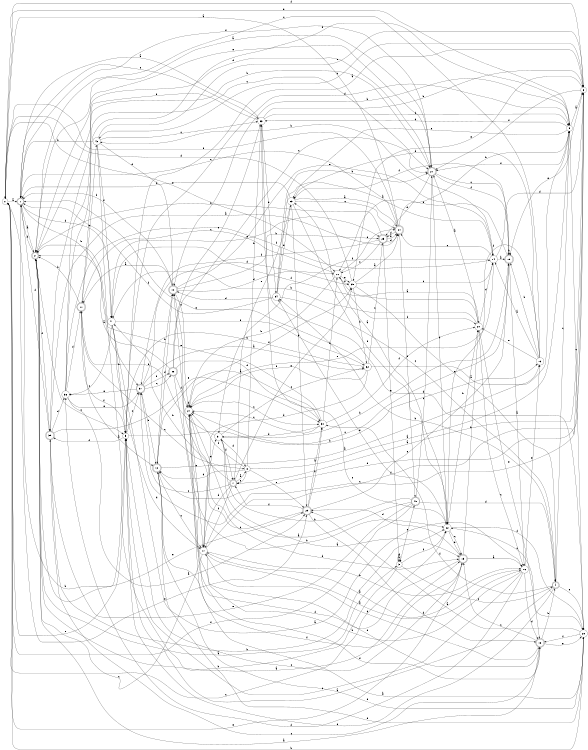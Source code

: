 digraph n35_6 {
__start0 [label="" shape="none"];

rankdir=LR;
size="8,5";

s0 [style="filled", color="black", fillcolor="white" shape="circle", label="0"];
s1 [style="rounded,filled", color="black", fillcolor="white" shape="doublecircle", label="1"];
s2 [style="rounded,filled", color="black", fillcolor="white" shape="doublecircle", label="2"];
s3 [style="filled", color="black", fillcolor="white" shape="circle", label="3"];
s4 [style="rounded,filled", color="black", fillcolor="white" shape="doublecircle", label="4"];
s5 [style="filled", color="black", fillcolor="white" shape="circle", label="5"];
s6 [style="filled", color="black", fillcolor="white" shape="circle", label="6"];
s7 [style="rounded,filled", color="black", fillcolor="white" shape="doublecircle", label="7"];
s8 [style="filled", color="black", fillcolor="white" shape="circle", label="8"];
s9 [style="filled", color="black", fillcolor="white" shape="circle", label="9"];
s10 [style="rounded,filled", color="black", fillcolor="white" shape="doublecircle", label="10"];
s11 [style="rounded,filled", color="black", fillcolor="white" shape="doublecircle", label="11"];
s12 [style="rounded,filled", color="black", fillcolor="white" shape="doublecircle", label="12"];
s13 [style="filled", color="black", fillcolor="white" shape="circle", label="13"];
s14 [style="filled", color="black", fillcolor="white" shape="circle", label="14"];
s15 [style="rounded,filled", color="black", fillcolor="white" shape="doublecircle", label="15"];
s16 [style="filled", color="black", fillcolor="white" shape="circle", label="16"];
s17 [style="filled", color="black", fillcolor="white" shape="circle", label="17"];
s18 [style="rounded,filled", color="black", fillcolor="white" shape="doublecircle", label="18"];
s19 [style="rounded,filled", color="black", fillcolor="white" shape="doublecircle", label="19"];
s20 [style="filled", color="black", fillcolor="white" shape="circle", label="20"];
s21 [style="rounded,filled", color="black", fillcolor="white" shape="doublecircle", label="21"];
s22 [style="filled", color="black", fillcolor="white" shape="circle", label="22"];
s23 [style="filled", color="black", fillcolor="white" shape="circle", label="23"];
s24 [style="rounded,filled", color="black", fillcolor="white" shape="doublecircle", label="24"];
s25 [style="rounded,filled", color="black", fillcolor="white" shape="doublecircle", label="25"];
s26 [style="filled", color="black", fillcolor="white" shape="circle", label="26"];
s27 [style="filled", color="black", fillcolor="white" shape="circle", label="27"];
s28 [style="filled", color="black", fillcolor="white" shape="circle", label="28"];
s29 [style="rounded,filled", color="black", fillcolor="white" shape="doublecircle", label="29"];
s30 [style="filled", color="black", fillcolor="white" shape="circle", label="30"];
s31 [style="filled", color="black", fillcolor="white" shape="circle", label="31"];
s32 [style="filled", color="black", fillcolor="white" shape="circle", label="32"];
s33 [style="filled", color="black", fillcolor="white" shape="circle", label="33"];
s34 [style="filled", color="black", fillcolor="white" shape="circle", label="34"];
s35 [style="rounded,filled", color="black", fillcolor="white" shape="doublecircle", label="35"];
s36 [style="filled", color="black", fillcolor="white" shape="circle", label="36"];
s37 [style="rounded,filled", color="black", fillcolor="white" shape="doublecircle", label="37"];
s38 [style="rounded,filled", color="black", fillcolor="white" shape="doublecircle", label="38"];
s39 [style="filled", color="black", fillcolor="white" shape="circle", label="39"];
s40 [style="rounded,filled", color="black", fillcolor="white" shape="doublecircle", label="40"];
s41 [style="filled", color="black", fillcolor="white" shape="circle", label="41"];
s42 [style="filled", color="black", fillcolor="white" shape="circle", label="42"];
s0 -> s1 [label="a"];
s0 -> s5 [label="b"];
s0 -> s22 [label="c"];
s0 -> s9 [label="d"];
s0 -> s26 [label="e"];
s0 -> s6 [label="f"];
s1 -> s2 [label="a"];
s1 -> s37 [label="b"];
s1 -> s33 [label="c"];
s1 -> s41 [label="d"];
s1 -> s29 [label="e"];
s1 -> s21 [label="f"];
s2 -> s3 [label="a"];
s2 -> s1 [label="b"];
s2 -> s5 [label="c"];
s2 -> s21 [label="d"];
s2 -> s29 [label="e"];
s2 -> s35 [label="f"];
s3 -> s3 [label="a"];
s3 -> s2 [label="b"];
s3 -> s4 [label="c"];
s3 -> s3 [label="d"];
s3 -> s40 [label="e"];
s3 -> s22 [label="f"];
s4 -> s5 [label="a"];
s4 -> s34 [label="b"];
s4 -> s9 [label="c"];
s4 -> s5 [label="d"];
s4 -> s28 [label="e"];
s4 -> s30 [label="f"];
s5 -> s6 [label="a"];
s5 -> s13 [label="b"];
s5 -> s37 [label="c"];
s5 -> s9 [label="d"];
s5 -> s0 [label="e"];
s5 -> s35 [label="f"];
s6 -> s7 [label="a"];
s6 -> s42 [label="b"];
s6 -> s37 [label="c"];
s6 -> s12 [label="d"];
s6 -> s39 [label="e"];
s6 -> s21 [label="f"];
s7 -> s8 [label="a"];
s7 -> s41 [label="b"];
s7 -> s37 [label="c"];
s7 -> s17 [label="d"];
s7 -> s39 [label="e"];
s7 -> s17 [label="f"];
s8 -> s9 [label="a"];
s8 -> s33 [label="b"];
s8 -> s7 [label="c"];
s8 -> s12 [label="d"];
s8 -> s29 [label="e"];
s8 -> s27 [label="f"];
s9 -> s6 [label="a"];
s9 -> s10 [label="b"];
s9 -> s28 [label="c"];
s9 -> s33 [label="d"];
s9 -> s23 [label="e"];
s9 -> s21 [label="f"];
s10 -> s11 [label="a"];
s10 -> s25 [label="b"];
s10 -> s27 [label="c"];
s10 -> s26 [label="d"];
s10 -> s14 [label="e"];
s10 -> s1 [label="f"];
s11 -> s12 [label="a"];
s11 -> s2 [label="b"];
s11 -> s8 [label="c"];
s11 -> s9 [label="d"];
s11 -> s42 [label="e"];
s11 -> s5 [label="f"];
s12 -> s13 [label="a"];
s12 -> s10 [label="b"];
s12 -> s17 [label="c"];
s12 -> s10 [label="d"];
s12 -> s28 [label="e"];
s12 -> s19 [label="f"];
s13 -> s14 [label="a"];
s13 -> s15 [label="b"];
s13 -> s2 [label="c"];
s13 -> s23 [label="d"];
s13 -> s20 [label="e"];
s13 -> s22 [label="f"];
s14 -> s15 [label="a"];
s14 -> s42 [label="b"];
s14 -> s24 [label="c"];
s14 -> s6 [label="d"];
s14 -> s27 [label="e"];
s14 -> s31 [label="f"];
s15 -> s16 [label="a"];
s15 -> s15 [label="b"];
s15 -> s27 [label="c"];
s15 -> s26 [label="d"];
s15 -> s6 [label="e"];
s15 -> s23 [label="f"];
s16 -> s17 [label="a"];
s16 -> s27 [label="b"];
s16 -> s5 [label="c"];
s16 -> s18 [label="d"];
s16 -> s13 [label="e"];
s16 -> s36 [label="f"];
s17 -> s16 [label="a"];
s17 -> s16 [label="b"];
s17 -> s2 [label="c"];
s17 -> s18 [label="d"];
s17 -> s31 [label="e"];
s17 -> s6 [label="f"];
s18 -> s2 [label="a"];
s18 -> s4 [label="b"];
s18 -> s19 [label="c"];
s18 -> s17 [label="d"];
s18 -> s28 [label="e"];
s18 -> s27 [label="f"];
s19 -> s16 [label="a"];
s19 -> s20 [label="b"];
s19 -> s5 [label="c"];
s19 -> s29 [label="d"];
s19 -> s0 [label="e"];
s19 -> s10 [label="f"];
s20 -> s21 [label="a"];
s20 -> s41 [label="b"];
s20 -> s16 [label="c"];
s20 -> s14 [label="d"];
s20 -> s18 [label="e"];
s20 -> s41 [label="f"];
s21 -> s2 [label="a"];
s21 -> s22 [label="b"];
s21 -> s15 [label="c"];
s21 -> s25 [label="d"];
s21 -> s2 [label="e"];
s21 -> s15 [label="f"];
s22 -> s23 [label="a"];
s22 -> s20 [label="b"];
s22 -> s19 [label="c"];
s22 -> s19 [label="d"];
s22 -> s34 [label="e"];
s22 -> s28 [label="f"];
s23 -> s24 [label="a"];
s23 -> s29 [label="b"];
s23 -> s24 [label="c"];
s23 -> s1 [label="d"];
s23 -> s7 [label="e"];
s23 -> s22 [label="f"];
s24 -> s0 [label="a"];
s24 -> s9 [label="b"];
s24 -> s1 [label="c"];
s24 -> s25 [label="d"];
s24 -> s40 [label="e"];
s24 -> s0 [label="f"];
s25 -> s24 [label="a"];
s25 -> s2 [label="b"];
s25 -> s26 [label="c"];
s25 -> s24 [label="d"];
s25 -> s3 [label="e"];
s25 -> s37 [label="f"];
s26 -> s20 [label="a"];
s26 -> s27 [label="b"];
s26 -> s11 [label="c"];
s26 -> s24 [label="d"];
s26 -> s39 [label="e"];
s26 -> s20 [label="f"];
s27 -> s28 [label="a"];
s27 -> s27 [label="b"];
s27 -> s30 [label="c"];
s27 -> s19 [label="d"];
s27 -> s17 [label="e"];
s27 -> s39 [label="f"];
s28 -> s29 [label="a"];
s28 -> s0 [label="b"];
s28 -> s22 [label="c"];
s28 -> s33 [label="d"];
s28 -> s12 [label="e"];
s28 -> s18 [label="f"];
s29 -> s30 [label="a"];
s29 -> s30 [label="b"];
s29 -> s10 [label="c"];
s29 -> s18 [label="d"];
s29 -> s15 [label="e"];
s29 -> s7 [label="f"];
s30 -> s12 [label="a"];
s30 -> s26 [label="b"];
s30 -> s27 [label="c"];
s30 -> s31 [label="d"];
s30 -> s2 [label="e"];
s30 -> s20 [label="f"];
s31 -> s19 [label="a"];
s31 -> s15 [label="b"];
s31 -> s32 [label="c"];
s31 -> s8 [label="d"];
s31 -> s11 [label="e"];
s31 -> s7 [label="f"];
s32 -> s9 [label="a"];
s32 -> s5 [label="b"];
s32 -> s25 [label="c"];
s32 -> s17 [label="d"];
s32 -> s1 [label="e"];
s32 -> s27 [label="f"];
s33 -> s1 [label="a"];
s33 -> s6 [label="b"];
s33 -> s22 [label="c"];
s33 -> s34 [label="d"];
s33 -> s35 [label="e"];
s33 -> s9 [label="f"];
s34 -> s14 [label="a"];
s34 -> s21 [label="b"];
s34 -> s4 [label="c"];
s34 -> s10 [label="d"];
s34 -> s23 [label="e"];
s34 -> s1 [label="f"];
s35 -> s24 [label="a"];
s35 -> s22 [label="b"];
s35 -> s18 [label="c"];
s35 -> s36 [label="d"];
s35 -> s30 [label="e"];
s35 -> s1 [label="f"];
s36 -> s29 [label="a"];
s36 -> s21 [label="b"];
s36 -> s21 [label="c"];
s36 -> s11 [label="d"];
s36 -> s37 [label="e"];
s36 -> s14 [label="f"];
s37 -> s32 [label="a"];
s37 -> s12 [label="b"];
s37 -> s38 [label="c"];
s37 -> s39 [label="d"];
s37 -> s36 [label="e"];
s37 -> s38 [label="f"];
s38 -> s2 [label="a"];
s38 -> s22 [label="b"];
s38 -> s21 [label="c"];
s38 -> s30 [label="d"];
s38 -> s33 [label="e"];
s38 -> s27 [label="f"];
s39 -> s24 [label="a"];
s39 -> s32 [label="b"];
s39 -> s14 [label="c"];
s39 -> s0 [label="d"];
s39 -> s4 [label="e"];
s39 -> s26 [label="f"];
s40 -> s27 [label="a"];
s40 -> s31 [label="b"];
s40 -> s21 [label="c"];
s40 -> s4 [label="d"];
s40 -> s35 [label="e"];
s40 -> s0 [label="f"];
s41 -> s16 [label="a"];
s41 -> s5 [label="b"];
s41 -> s36 [label="c"];
s41 -> s17 [label="d"];
s41 -> s25 [label="e"];
s41 -> s32 [label="f"];
s42 -> s19 [label="a"];
s42 -> s1 [label="b"];
s42 -> s33 [label="c"];
s42 -> s10 [label="d"];
s42 -> s6 [label="e"];
s42 -> s41 [label="f"];

}